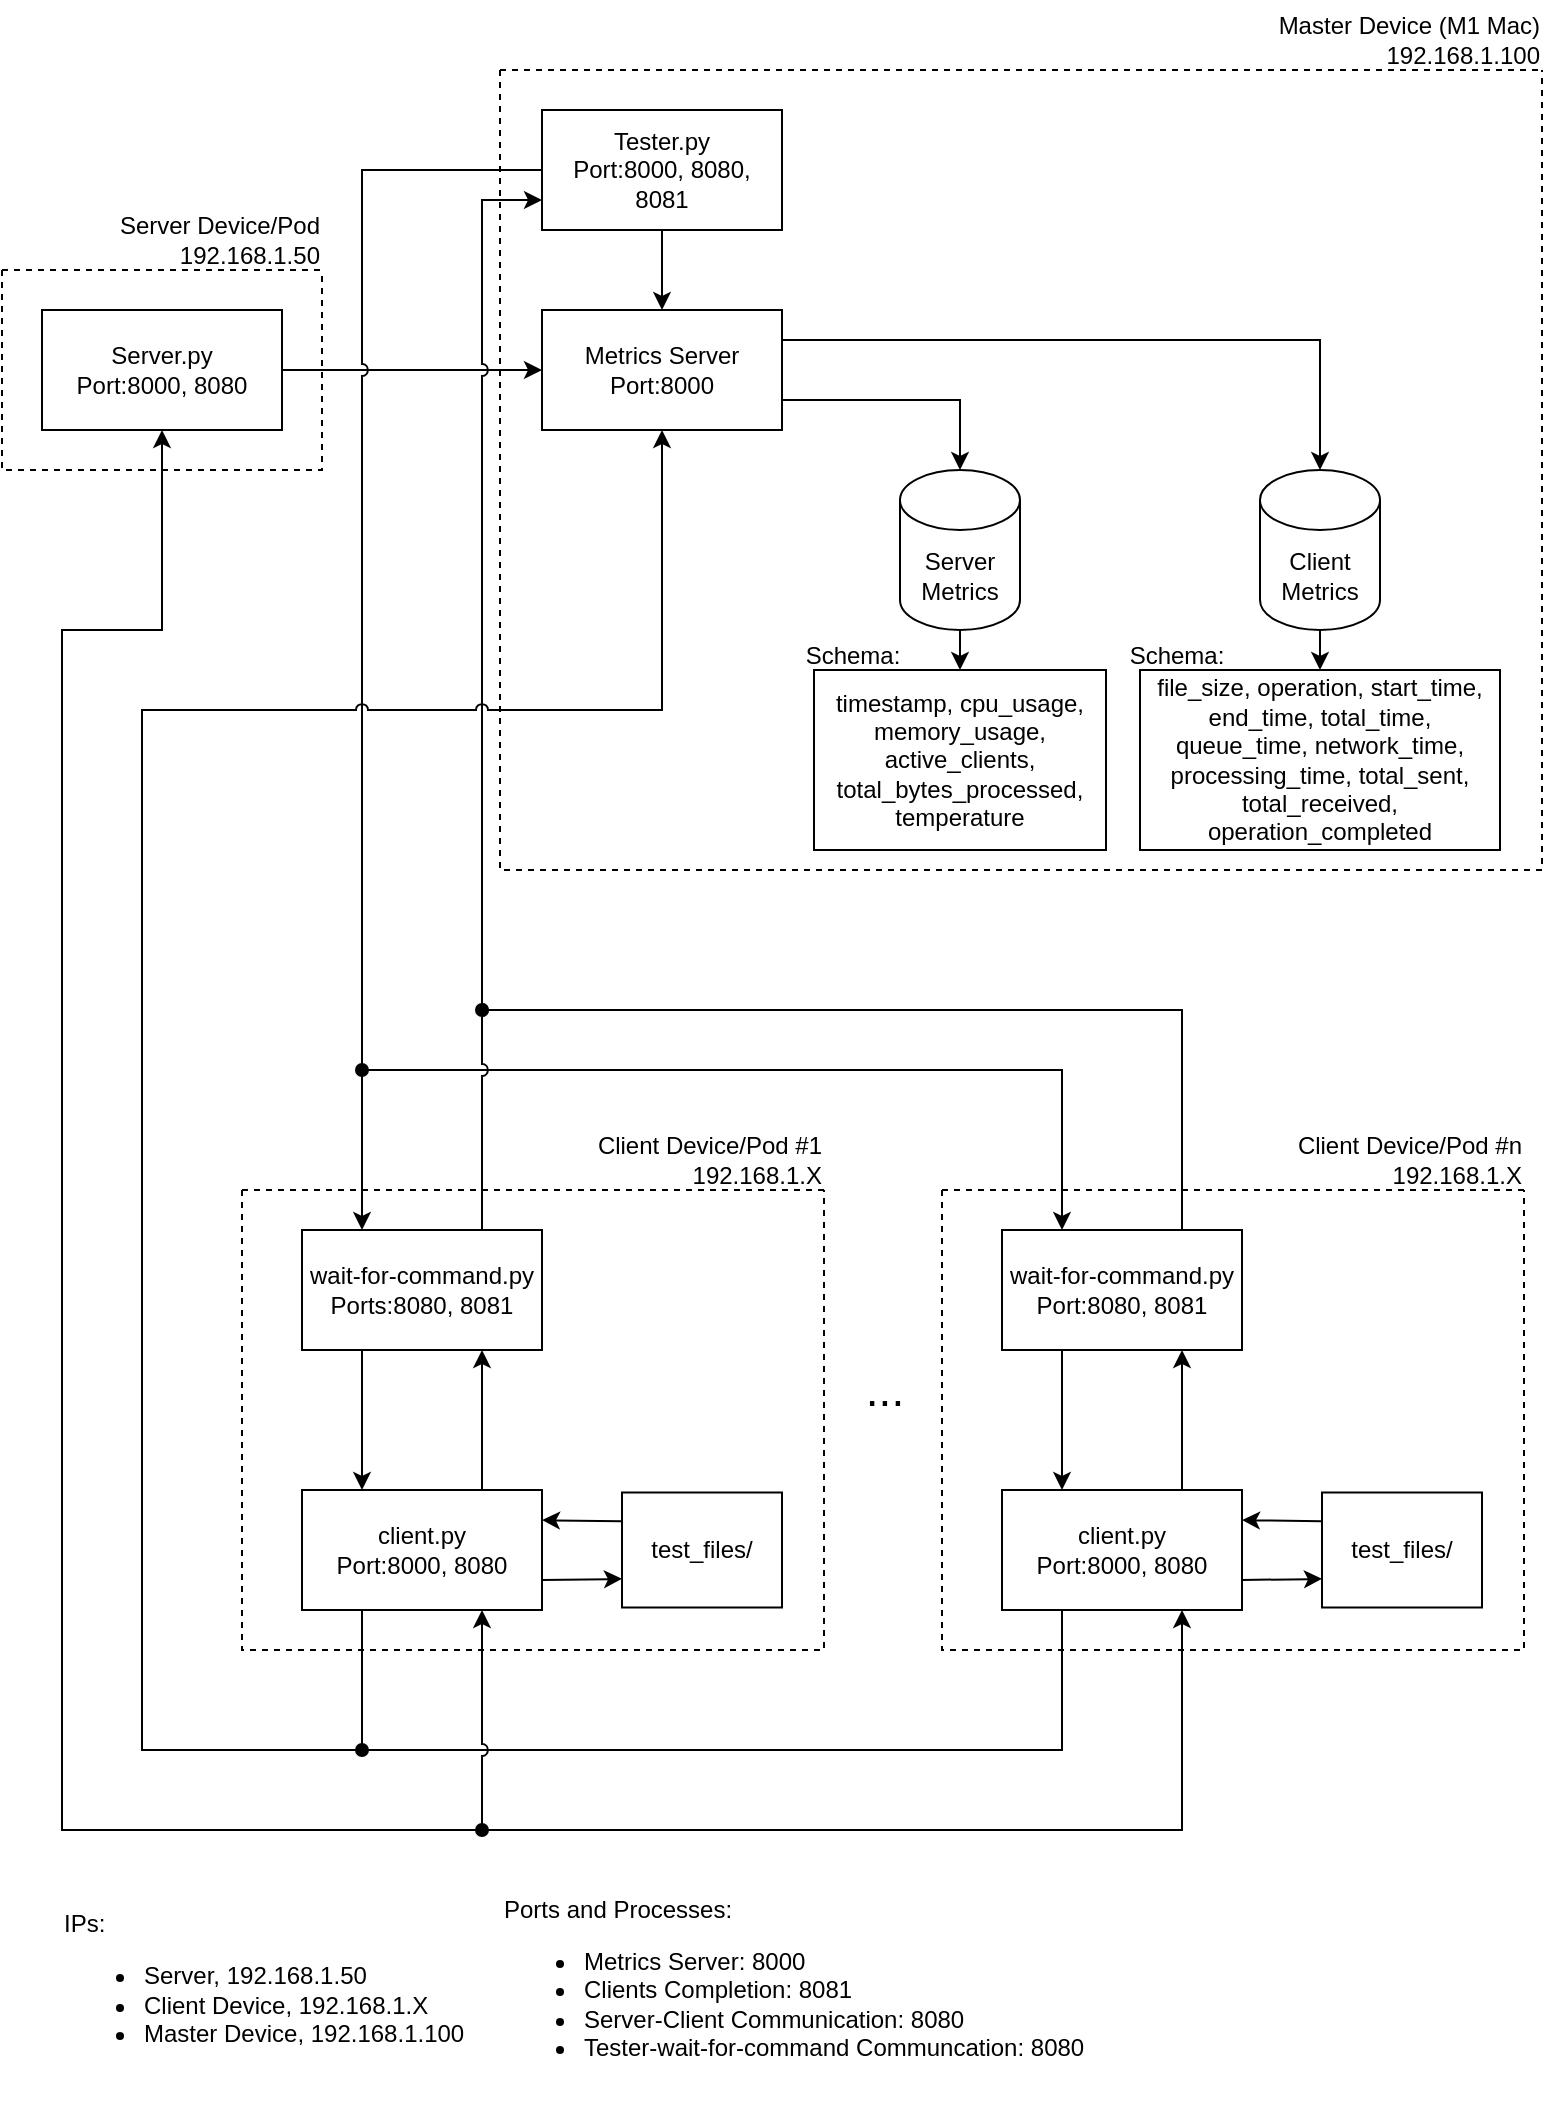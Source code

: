 <mxfile version="24.7.17">
  <diagram name="Page-1" id="FDlsuLx13uFDMbQ4iaDr">
    <mxGraphModel dx="1327" dy="916" grid="1" gridSize="10" guides="1" tooltips="1" connect="1" arrows="1" fold="1" page="1" pageScale="1" pageWidth="827" pageHeight="1169" math="0" shadow="0">
      <root>
        <mxCell id="0" />
        <mxCell id="1" parent="0" />
        <mxCell id="8gSPXKiH4WWXodyEhnsM-86" style="edgeStyle=orthogonalEdgeStyle;rounded=0;orthogonalLoop=1;jettySize=auto;html=1;exitX=1;exitY=0.5;exitDx=0;exitDy=0;entryX=0;entryY=0.5;entryDx=0;entryDy=0;jumpStyle=arc;" edge="1" parent="1" source="8gSPXKiH4WWXodyEhnsM-1" target="8gSPXKiH4WWXodyEhnsM-11">
          <mxGeometry relative="1" as="geometry" />
        </mxCell>
        <mxCell id="8gSPXKiH4WWXodyEhnsM-1" value="Server.py&lt;div&gt;&lt;span style=&quot;background-color: initial;&quot;&gt;Port:8000, 8080&lt;/span&gt;&lt;/div&gt;" style="rounded=0;whiteSpace=wrap;html=1;" vertex="1" parent="1">
          <mxGeometry x="30" y="160" width="120" height="60" as="geometry" />
        </mxCell>
        <mxCell id="8gSPXKiH4WWXodyEhnsM-89" style="edgeStyle=orthogonalEdgeStyle;rounded=0;orthogonalLoop=1;jettySize=auto;html=1;exitX=0;exitY=0.5;exitDx=0;exitDy=0;entryX=0.25;entryY=0;entryDx=0;entryDy=0;jumpStyle=arc;" edge="1" parent="1" source="8gSPXKiH4WWXodyEhnsM-10" target="8gSPXKiH4WWXodyEhnsM-4">
          <mxGeometry relative="1" as="geometry">
            <Array as="points">
              <mxPoint x="190" y="90" />
            </Array>
          </mxGeometry>
        </mxCell>
        <mxCell id="8gSPXKiH4WWXodyEhnsM-90" style="edgeStyle=orthogonalEdgeStyle;rounded=0;orthogonalLoop=1;jettySize=auto;html=1;entryX=0.25;entryY=0;entryDx=0;entryDy=0;jumpStyle=arc;startArrow=oval;startFill=1;" edge="1" parent="1" target="8gSPXKiH4WWXodyEhnsM-65">
          <mxGeometry relative="1" as="geometry">
            <mxPoint x="190" y="540" as="sourcePoint" />
            <Array as="points">
              <mxPoint x="190" y="540" />
              <mxPoint x="540" y="540" />
            </Array>
          </mxGeometry>
        </mxCell>
        <mxCell id="8gSPXKiH4WWXodyEhnsM-39" value="" style="swimlane;startSize=0;dashed=1;" vertex="1" parent="1">
          <mxGeometry x="10" y="140" width="160" height="100" as="geometry" />
        </mxCell>
        <mxCell id="8gSPXKiH4WWXodyEhnsM-40" value="Server Device/Pod&lt;div&gt;192.168.1.50&lt;/div&gt;" style="text;html=1;align=right;verticalAlign=middle;resizable=0;points=[];autosize=1;strokeColor=none;fillColor=none;" vertex="1" parent="1">
          <mxGeometry x="50" y="105" width="120" height="40" as="geometry" />
        </mxCell>
        <mxCell id="8gSPXKiH4WWXodyEhnsM-45" value="&lt;font style=&quot;font-size: 23px;&quot;&gt;...&lt;/font&gt;" style="text;html=1;align=center;verticalAlign=middle;resizable=0;points=[];autosize=1;strokeColor=none;fillColor=none;" vertex="1" parent="1">
          <mxGeometry x="431" y="680" width="40" height="40" as="geometry" />
        </mxCell>
        <mxCell id="8gSPXKiH4WWXodyEhnsM-74" value="" style="group" vertex="1" connectable="0" parent="1">
          <mxGeometry x="130" y="570" width="301" height="260" as="geometry" />
        </mxCell>
        <mxCell id="8gSPXKiH4WWXodyEhnsM-31" style="edgeStyle=orthogonalEdgeStyle;rounded=0;orthogonalLoop=1;jettySize=auto;html=1;exitX=0.25;exitY=1;exitDx=0;exitDy=0;entryX=0.25;entryY=0;entryDx=0;entryDy=0;jumpStyle=arc;" edge="1" parent="8gSPXKiH4WWXodyEhnsM-74" source="8gSPXKiH4WWXodyEhnsM-4" target="8gSPXKiH4WWXodyEhnsM-5">
          <mxGeometry relative="1" as="geometry" />
        </mxCell>
        <mxCell id="8gSPXKiH4WWXodyEhnsM-4" value="wait-for-command.py&lt;div&gt;Ports:8080, 8081&lt;/div&gt;" style="rounded=0;whiteSpace=wrap;html=1;" vertex="1" parent="8gSPXKiH4WWXodyEhnsM-74">
          <mxGeometry x="30" y="50" width="120" height="60" as="geometry" />
        </mxCell>
        <mxCell id="8gSPXKiH4WWXodyEhnsM-29" style="edgeStyle=orthogonalEdgeStyle;rounded=0;orthogonalLoop=1;jettySize=auto;html=1;exitX=1;exitY=0.75;exitDx=0;exitDy=0;entryX=0;entryY=0.75;entryDx=0;entryDy=0;jumpStyle=arc;" edge="1" parent="8gSPXKiH4WWXodyEhnsM-74" source="8gSPXKiH4WWXodyEhnsM-5" target="8gSPXKiH4WWXodyEhnsM-7">
          <mxGeometry relative="1" as="geometry" />
        </mxCell>
        <mxCell id="8gSPXKiH4WWXodyEhnsM-32" style="edgeStyle=orthogonalEdgeStyle;rounded=0;orthogonalLoop=1;jettySize=auto;html=1;exitX=0.75;exitY=0;exitDx=0;exitDy=0;entryX=0.75;entryY=1;entryDx=0;entryDy=0;jumpStyle=arc;" edge="1" parent="8gSPXKiH4WWXodyEhnsM-74" source="8gSPXKiH4WWXodyEhnsM-5" target="8gSPXKiH4WWXodyEhnsM-4">
          <mxGeometry relative="1" as="geometry" />
        </mxCell>
        <mxCell id="8gSPXKiH4WWXodyEhnsM-5" value="client.py&lt;div&gt;Port:8000, 8080&lt;/div&gt;" style="rounded=0;whiteSpace=wrap;html=1;" vertex="1" parent="8gSPXKiH4WWXodyEhnsM-74">
          <mxGeometry x="30" y="180" width="120" height="60" as="geometry" />
        </mxCell>
        <mxCell id="8gSPXKiH4WWXodyEhnsM-8" value="" style="swimlane;startSize=0;dashed=1;" vertex="1" parent="8gSPXKiH4WWXodyEhnsM-74">
          <mxGeometry y="30" width="291" height="230" as="geometry" />
        </mxCell>
        <mxCell id="8gSPXKiH4WWXodyEhnsM-7" value="test_files/" style="rounded=0;whiteSpace=wrap;html=1;" vertex="1" parent="8gSPXKiH4WWXodyEhnsM-8">
          <mxGeometry x="190" y="151.25" width="80" height="57.5" as="geometry" />
        </mxCell>
        <mxCell id="8gSPXKiH4WWXodyEhnsM-9" value="Client Device/Pod #1&lt;div&gt;192.168.1.X&lt;/div&gt;" style="text;html=1;align=right;verticalAlign=middle;resizable=0;points=[];autosize=1;strokeColor=none;fillColor=none;" vertex="1" parent="8gSPXKiH4WWXodyEhnsM-74">
          <mxGeometry x="151" y="-5" width="140" height="40" as="geometry" />
        </mxCell>
        <mxCell id="8gSPXKiH4WWXodyEhnsM-30" style="edgeStyle=orthogonalEdgeStyle;rounded=0;orthogonalLoop=1;jettySize=auto;html=1;exitX=0;exitY=0.25;exitDx=0;exitDy=0;entryX=1;entryY=0.25;entryDx=0;entryDy=0;jumpStyle=arc;" edge="1" parent="8gSPXKiH4WWXodyEhnsM-74" source="8gSPXKiH4WWXodyEhnsM-7" target="8gSPXKiH4WWXodyEhnsM-5">
          <mxGeometry relative="1" as="geometry" />
        </mxCell>
        <mxCell id="8gSPXKiH4WWXodyEhnsM-75" value="" style="group" vertex="1" connectable="0" parent="1">
          <mxGeometry x="480" y="570" width="301" height="260" as="geometry" />
        </mxCell>
        <mxCell id="8gSPXKiH4WWXodyEhnsM-64" style="edgeStyle=orthogonalEdgeStyle;rounded=0;orthogonalLoop=1;jettySize=auto;html=1;exitX=0.25;exitY=1;exitDx=0;exitDy=0;entryX=0.25;entryY=0;entryDx=0;entryDy=0;jumpStyle=arc;" edge="1" parent="8gSPXKiH4WWXodyEhnsM-75" source="8gSPXKiH4WWXodyEhnsM-65" target="8gSPXKiH4WWXodyEhnsM-68">
          <mxGeometry relative="1" as="geometry" />
        </mxCell>
        <mxCell id="8gSPXKiH4WWXodyEhnsM-94" style="edgeStyle=orthogonalEdgeStyle;rounded=0;orthogonalLoop=1;jettySize=auto;html=1;exitX=0.75;exitY=0;exitDx=0;exitDy=0;endArrow=oval;endFill=1;" edge="1" parent="8gSPXKiH4WWXodyEhnsM-75" source="8gSPXKiH4WWXodyEhnsM-65">
          <mxGeometry relative="1" as="geometry">
            <mxPoint x="-230" y="-60" as="targetPoint" />
            <Array as="points">
              <mxPoint x="120" y="-60" />
            </Array>
          </mxGeometry>
        </mxCell>
        <mxCell id="8gSPXKiH4WWXodyEhnsM-65" value="wait-for-command.py&lt;div&gt;Port:8080, 8081&lt;/div&gt;" style="rounded=0;whiteSpace=wrap;html=1;" vertex="1" parent="8gSPXKiH4WWXodyEhnsM-75">
          <mxGeometry x="30" y="50" width="120" height="60" as="geometry" />
        </mxCell>
        <mxCell id="8gSPXKiH4WWXodyEhnsM-66" style="edgeStyle=orthogonalEdgeStyle;rounded=0;orthogonalLoop=1;jettySize=auto;html=1;exitX=1;exitY=0.75;exitDx=0;exitDy=0;entryX=0;entryY=0.75;entryDx=0;entryDy=0;jumpStyle=arc;" edge="1" parent="8gSPXKiH4WWXodyEhnsM-75" source="8gSPXKiH4WWXodyEhnsM-68" target="8gSPXKiH4WWXodyEhnsM-70">
          <mxGeometry relative="1" as="geometry" />
        </mxCell>
        <mxCell id="8gSPXKiH4WWXodyEhnsM-67" style="edgeStyle=orthogonalEdgeStyle;rounded=0;orthogonalLoop=1;jettySize=auto;html=1;exitX=0.75;exitY=0;exitDx=0;exitDy=0;entryX=0.75;entryY=1;entryDx=0;entryDy=0;jumpStyle=arc;" edge="1" parent="8gSPXKiH4WWXodyEhnsM-75" source="8gSPXKiH4WWXodyEhnsM-68" target="8gSPXKiH4WWXodyEhnsM-65">
          <mxGeometry relative="1" as="geometry" />
        </mxCell>
        <mxCell id="8gSPXKiH4WWXodyEhnsM-100" style="edgeStyle=orthogonalEdgeStyle;rounded=0;orthogonalLoop=1;jettySize=auto;html=1;exitX=0.25;exitY=1;exitDx=0;exitDy=0;endArrow=oval;endFill=1;" edge="1" parent="8gSPXKiH4WWXodyEhnsM-75" source="8gSPXKiH4WWXodyEhnsM-68">
          <mxGeometry relative="1" as="geometry">
            <mxPoint x="-290" y="310" as="targetPoint" />
            <Array as="points">
              <mxPoint x="60" y="310" />
            </Array>
          </mxGeometry>
        </mxCell>
        <mxCell id="8gSPXKiH4WWXodyEhnsM-102" style="edgeStyle=orthogonalEdgeStyle;rounded=0;orthogonalLoop=1;jettySize=auto;html=1;exitX=0.75;exitY=1;exitDx=0;exitDy=0;endArrow=oval;endFill=1;startArrow=classic;startFill=1;" edge="1" parent="8gSPXKiH4WWXodyEhnsM-75" source="8gSPXKiH4WWXodyEhnsM-68">
          <mxGeometry relative="1" as="geometry">
            <mxPoint x="-230" y="350" as="targetPoint" />
            <Array as="points">
              <mxPoint x="120" y="350" />
            </Array>
          </mxGeometry>
        </mxCell>
        <mxCell id="8gSPXKiH4WWXodyEhnsM-68" value="client.py&lt;div&gt;Port:8000, 8080&lt;/div&gt;" style="rounded=0;whiteSpace=wrap;html=1;" vertex="1" parent="8gSPXKiH4WWXodyEhnsM-75">
          <mxGeometry x="30" y="180" width="120" height="60" as="geometry" />
        </mxCell>
        <mxCell id="8gSPXKiH4WWXodyEhnsM-69" value="" style="swimlane;startSize=0;dashed=1;" vertex="1" parent="8gSPXKiH4WWXodyEhnsM-75">
          <mxGeometry y="30" width="291" height="230" as="geometry" />
        </mxCell>
        <mxCell id="8gSPXKiH4WWXodyEhnsM-70" value="test_files/" style="rounded=0;whiteSpace=wrap;html=1;" vertex="1" parent="8gSPXKiH4WWXodyEhnsM-69">
          <mxGeometry x="190" y="151.25" width="80" height="57.5" as="geometry" />
        </mxCell>
        <mxCell id="8gSPXKiH4WWXodyEhnsM-71" value="Client Device/Pod #n&lt;div&gt;192.168.1.X&lt;/div&gt;" style="text;html=1;align=right;verticalAlign=middle;resizable=0;points=[];autosize=1;strokeColor=none;fillColor=none;" vertex="1" parent="8gSPXKiH4WWXodyEhnsM-75">
          <mxGeometry x="151" y="-5" width="140" height="40" as="geometry" />
        </mxCell>
        <mxCell id="8gSPXKiH4WWXodyEhnsM-72" style="edgeStyle=orthogonalEdgeStyle;rounded=0;orthogonalLoop=1;jettySize=auto;html=1;exitX=0;exitY=0.25;exitDx=0;exitDy=0;entryX=1;entryY=0.25;entryDx=0;entryDy=0;jumpStyle=arc;" edge="1" parent="8gSPXKiH4WWXodyEhnsM-75" source="8gSPXKiH4WWXodyEhnsM-70" target="8gSPXKiH4WWXodyEhnsM-68">
          <mxGeometry relative="1" as="geometry" />
        </mxCell>
        <mxCell id="8gSPXKiH4WWXodyEhnsM-92" style="edgeStyle=orthogonalEdgeStyle;rounded=0;orthogonalLoop=1;jettySize=auto;html=1;exitX=0.75;exitY=0;exitDx=0;exitDy=0;entryX=0;entryY=0.75;entryDx=0;entryDy=0;jumpStyle=arc;" edge="1" parent="1" source="8gSPXKiH4WWXodyEhnsM-4" target="8gSPXKiH4WWXodyEhnsM-10">
          <mxGeometry relative="1" as="geometry" />
        </mxCell>
        <mxCell id="8gSPXKiH4WWXodyEhnsM-99" style="edgeStyle=orthogonalEdgeStyle;rounded=0;orthogonalLoop=1;jettySize=auto;html=1;exitX=0.25;exitY=1;exitDx=0;exitDy=0;entryX=0.5;entryY=1;entryDx=0;entryDy=0;strokeColor=default;jumpStyle=arc;" edge="1" parent="1" source="8gSPXKiH4WWXodyEhnsM-5" target="8gSPXKiH4WWXodyEhnsM-11">
          <mxGeometry relative="1" as="geometry">
            <Array as="points">
              <mxPoint x="190" y="880" />
              <mxPoint x="80" y="880" />
              <mxPoint x="80" y="360" />
              <mxPoint x="340" y="360" />
            </Array>
          </mxGeometry>
        </mxCell>
        <mxCell id="8gSPXKiH4WWXodyEhnsM-101" style="edgeStyle=orthogonalEdgeStyle;rounded=0;orthogonalLoop=1;jettySize=auto;html=1;exitX=0.75;exitY=1;exitDx=0;exitDy=0;entryX=0.5;entryY=1;entryDx=0;entryDy=0;jumpStyle=arc;startArrow=classic;startFill=1;" edge="1" parent="1" source="8gSPXKiH4WWXodyEhnsM-5" target="8gSPXKiH4WWXodyEhnsM-1">
          <mxGeometry relative="1" as="geometry">
            <mxPoint x="249.667" y="950" as="targetPoint" />
            <Array as="points">
              <mxPoint x="250" y="920" />
              <mxPoint x="40" y="920" />
              <mxPoint x="40" y="320" />
              <mxPoint x="90" y="320" />
            </Array>
          </mxGeometry>
        </mxCell>
        <mxCell id="8gSPXKiH4WWXodyEhnsM-107" value="IPs:&lt;div&gt;&lt;ul&gt;&lt;li&gt;Server, 192.168.1.50&lt;/li&gt;&lt;li&gt;Client Device, 192.168.1.X&lt;/li&gt;&lt;li&gt;Master Device, 192.168.1.100&lt;/li&gt;&lt;/ul&gt;&lt;/div&gt;" style="text;html=1;align=left;verticalAlign=middle;resizable=0;points=[];autosize=1;strokeColor=none;fillColor=none;" vertex="1" parent="1">
          <mxGeometry x="39" y="950" width="220" height="100" as="geometry" />
        </mxCell>
        <mxCell id="8gSPXKiH4WWXodyEhnsM-122" value="Ports and Processes:&lt;div&gt;&lt;ul&gt;&lt;li&gt;Metrics Server: 8000&lt;/li&gt;&lt;li&gt;Clients Completion: 8081&lt;/li&gt;&lt;li&gt;Server-Client Communication: 8080&lt;/li&gt;&lt;li&gt;Tester-wait-for-command Communcation: 8080&lt;/li&gt;&lt;/ul&gt;&lt;/div&gt;" style="text;html=1;align=left;verticalAlign=middle;resizable=0;points=[];autosize=1;strokeColor=none;fillColor=none;" vertex="1" parent="1">
          <mxGeometry x="259" y="945" width="310" height="110" as="geometry" />
        </mxCell>
        <mxCell id="8gSPXKiH4WWXodyEhnsM-21" value="" style="edgeStyle=orthogonalEdgeStyle;rounded=0;orthogonalLoop=1;jettySize=auto;html=1;jumpStyle=arc;" edge="1" parent="1" source="8gSPXKiH4WWXodyEhnsM-10" target="8gSPXKiH4WWXodyEhnsM-11">
          <mxGeometry relative="1" as="geometry" />
        </mxCell>
        <mxCell id="8gSPXKiH4WWXodyEhnsM-10" value="Tester.py&lt;div&gt;Port:8000, 8080, 8081&lt;/div&gt;" style="rounded=0;whiteSpace=wrap;html=1;" vertex="1" parent="1">
          <mxGeometry x="280" y="60" width="120" height="60" as="geometry" />
        </mxCell>
        <mxCell id="8gSPXKiH4WWXodyEhnsM-11" value="Metrics Server&lt;div&gt;Port:8000&lt;/div&gt;" style="rounded=0;whiteSpace=wrap;html=1;" vertex="1" parent="1">
          <mxGeometry x="280" y="160" width="120" height="60" as="geometry" />
        </mxCell>
        <mxCell id="8gSPXKiH4WWXodyEhnsM-103" style="edgeStyle=orthogonalEdgeStyle;rounded=0;orthogonalLoop=1;jettySize=auto;html=1;exitX=0.5;exitY=1;exitDx=0;exitDy=0;exitPerimeter=0;entryX=0.5;entryY=0;entryDx=0;entryDy=0;" edge="1" parent="1" source="8gSPXKiH4WWXodyEhnsM-12" target="8gSPXKiH4WWXodyEhnsM-18">
          <mxGeometry relative="1" as="geometry" />
        </mxCell>
        <mxCell id="8gSPXKiH4WWXodyEhnsM-12" value="Server Metrics" style="shape=cylinder3;whiteSpace=wrap;html=1;boundedLbl=1;backgroundOutline=1;size=15;" vertex="1" parent="1">
          <mxGeometry x="459" y="240" width="60" height="80" as="geometry" />
        </mxCell>
        <mxCell id="8gSPXKiH4WWXodyEhnsM-104" style="edgeStyle=orthogonalEdgeStyle;rounded=0;orthogonalLoop=1;jettySize=auto;html=1;exitX=0.5;exitY=1;exitDx=0;exitDy=0;exitPerimeter=0;entryX=0.5;entryY=0;entryDx=0;entryDy=0;" edge="1" parent="1" source="8gSPXKiH4WWXodyEhnsM-13" target="8gSPXKiH4WWXodyEhnsM-20">
          <mxGeometry relative="1" as="geometry" />
        </mxCell>
        <mxCell id="8gSPXKiH4WWXodyEhnsM-13" value="Client Metrics" style="shape=cylinder3;whiteSpace=wrap;html=1;boundedLbl=1;backgroundOutline=1;size=15;" vertex="1" parent="1">
          <mxGeometry x="639" y="240" width="60" height="80" as="geometry" />
        </mxCell>
        <mxCell id="8gSPXKiH4WWXodyEhnsM-23" style="edgeStyle=orthogonalEdgeStyle;rounded=0;orthogonalLoop=1;jettySize=auto;html=1;exitX=1;exitY=0.25;exitDx=0;exitDy=0;entryX=0.5;entryY=0;entryDx=0;entryDy=0;entryPerimeter=0;jumpStyle=arc;" edge="1" parent="1" source="8gSPXKiH4WWXodyEhnsM-11" target="8gSPXKiH4WWXodyEhnsM-13">
          <mxGeometry relative="1" as="geometry" />
        </mxCell>
        <mxCell id="8gSPXKiH4WWXodyEhnsM-24" style="edgeStyle=orthogonalEdgeStyle;rounded=0;orthogonalLoop=1;jettySize=auto;html=1;exitX=1;exitY=0.75;exitDx=0;exitDy=0;entryX=0.5;entryY=0;entryDx=0;entryDy=0;entryPerimeter=0;jumpStyle=arc;" edge="1" parent="1" source="8gSPXKiH4WWXodyEhnsM-11" target="8gSPXKiH4WWXodyEhnsM-12">
          <mxGeometry relative="1" as="geometry" />
        </mxCell>
        <mxCell id="8gSPXKiH4WWXodyEhnsM-36" value="" style="swimlane;startSize=0;dashed=1;" vertex="1" parent="1">
          <mxGeometry x="259" y="40" width="521" height="400" as="geometry">
            <mxRectangle x="259" y="40" width="50" height="40" as="alternateBounds" />
          </mxGeometry>
        </mxCell>
        <mxCell id="8gSPXKiH4WWXodyEhnsM-18" value="timestamp, cpu_usage, memory_usage, active_clients, total_bytes_processed, temperature" style="rounded=0;whiteSpace=wrap;html=1;" vertex="1" parent="8gSPXKiH4WWXodyEhnsM-36">
          <mxGeometry x="157" y="300" width="146" height="90" as="geometry" />
        </mxCell>
        <mxCell id="8gSPXKiH4WWXodyEhnsM-20" value="file_size, operation, start_time, end_time, total_time, queue_time, network_time, processing_time, total_sent, total_received, operation_completed" style="rounded=0;whiteSpace=wrap;html=1;" vertex="1" parent="8gSPXKiH4WWXodyEhnsM-36">
          <mxGeometry x="320" y="300" width="180" height="90" as="geometry" />
        </mxCell>
        <mxCell id="8gSPXKiH4WWXodyEhnsM-105" value="Schema:" style="text;html=1;align=center;verticalAlign=middle;resizable=0;points=[];autosize=1;strokeColor=none;fillColor=none;" vertex="1" parent="8gSPXKiH4WWXodyEhnsM-36">
          <mxGeometry x="141" y="278" width="70" height="30" as="geometry" />
        </mxCell>
        <mxCell id="8gSPXKiH4WWXodyEhnsM-106" value="Schema:" style="text;html=1;align=center;verticalAlign=middle;resizable=0;points=[];autosize=1;strokeColor=none;fillColor=none;" vertex="1" parent="8gSPXKiH4WWXodyEhnsM-36">
          <mxGeometry x="303" y="278" width="70" height="30" as="geometry" />
        </mxCell>
        <mxCell id="8gSPXKiH4WWXodyEhnsM-37" value="Master Device (M1 Mac)&lt;div&gt;192.168.1.100&lt;/div&gt;" style="text;html=1;align=right;verticalAlign=middle;resizable=0;points=[];autosize=1;strokeColor=none;fillColor=none;" vertex="1" parent="1">
          <mxGeometry x="630" y="5" width="150" height="40" as="geometry" />
        </mxCell>
      </root>
    </mxGraphModel>
  </diagram>
</mxfile>
